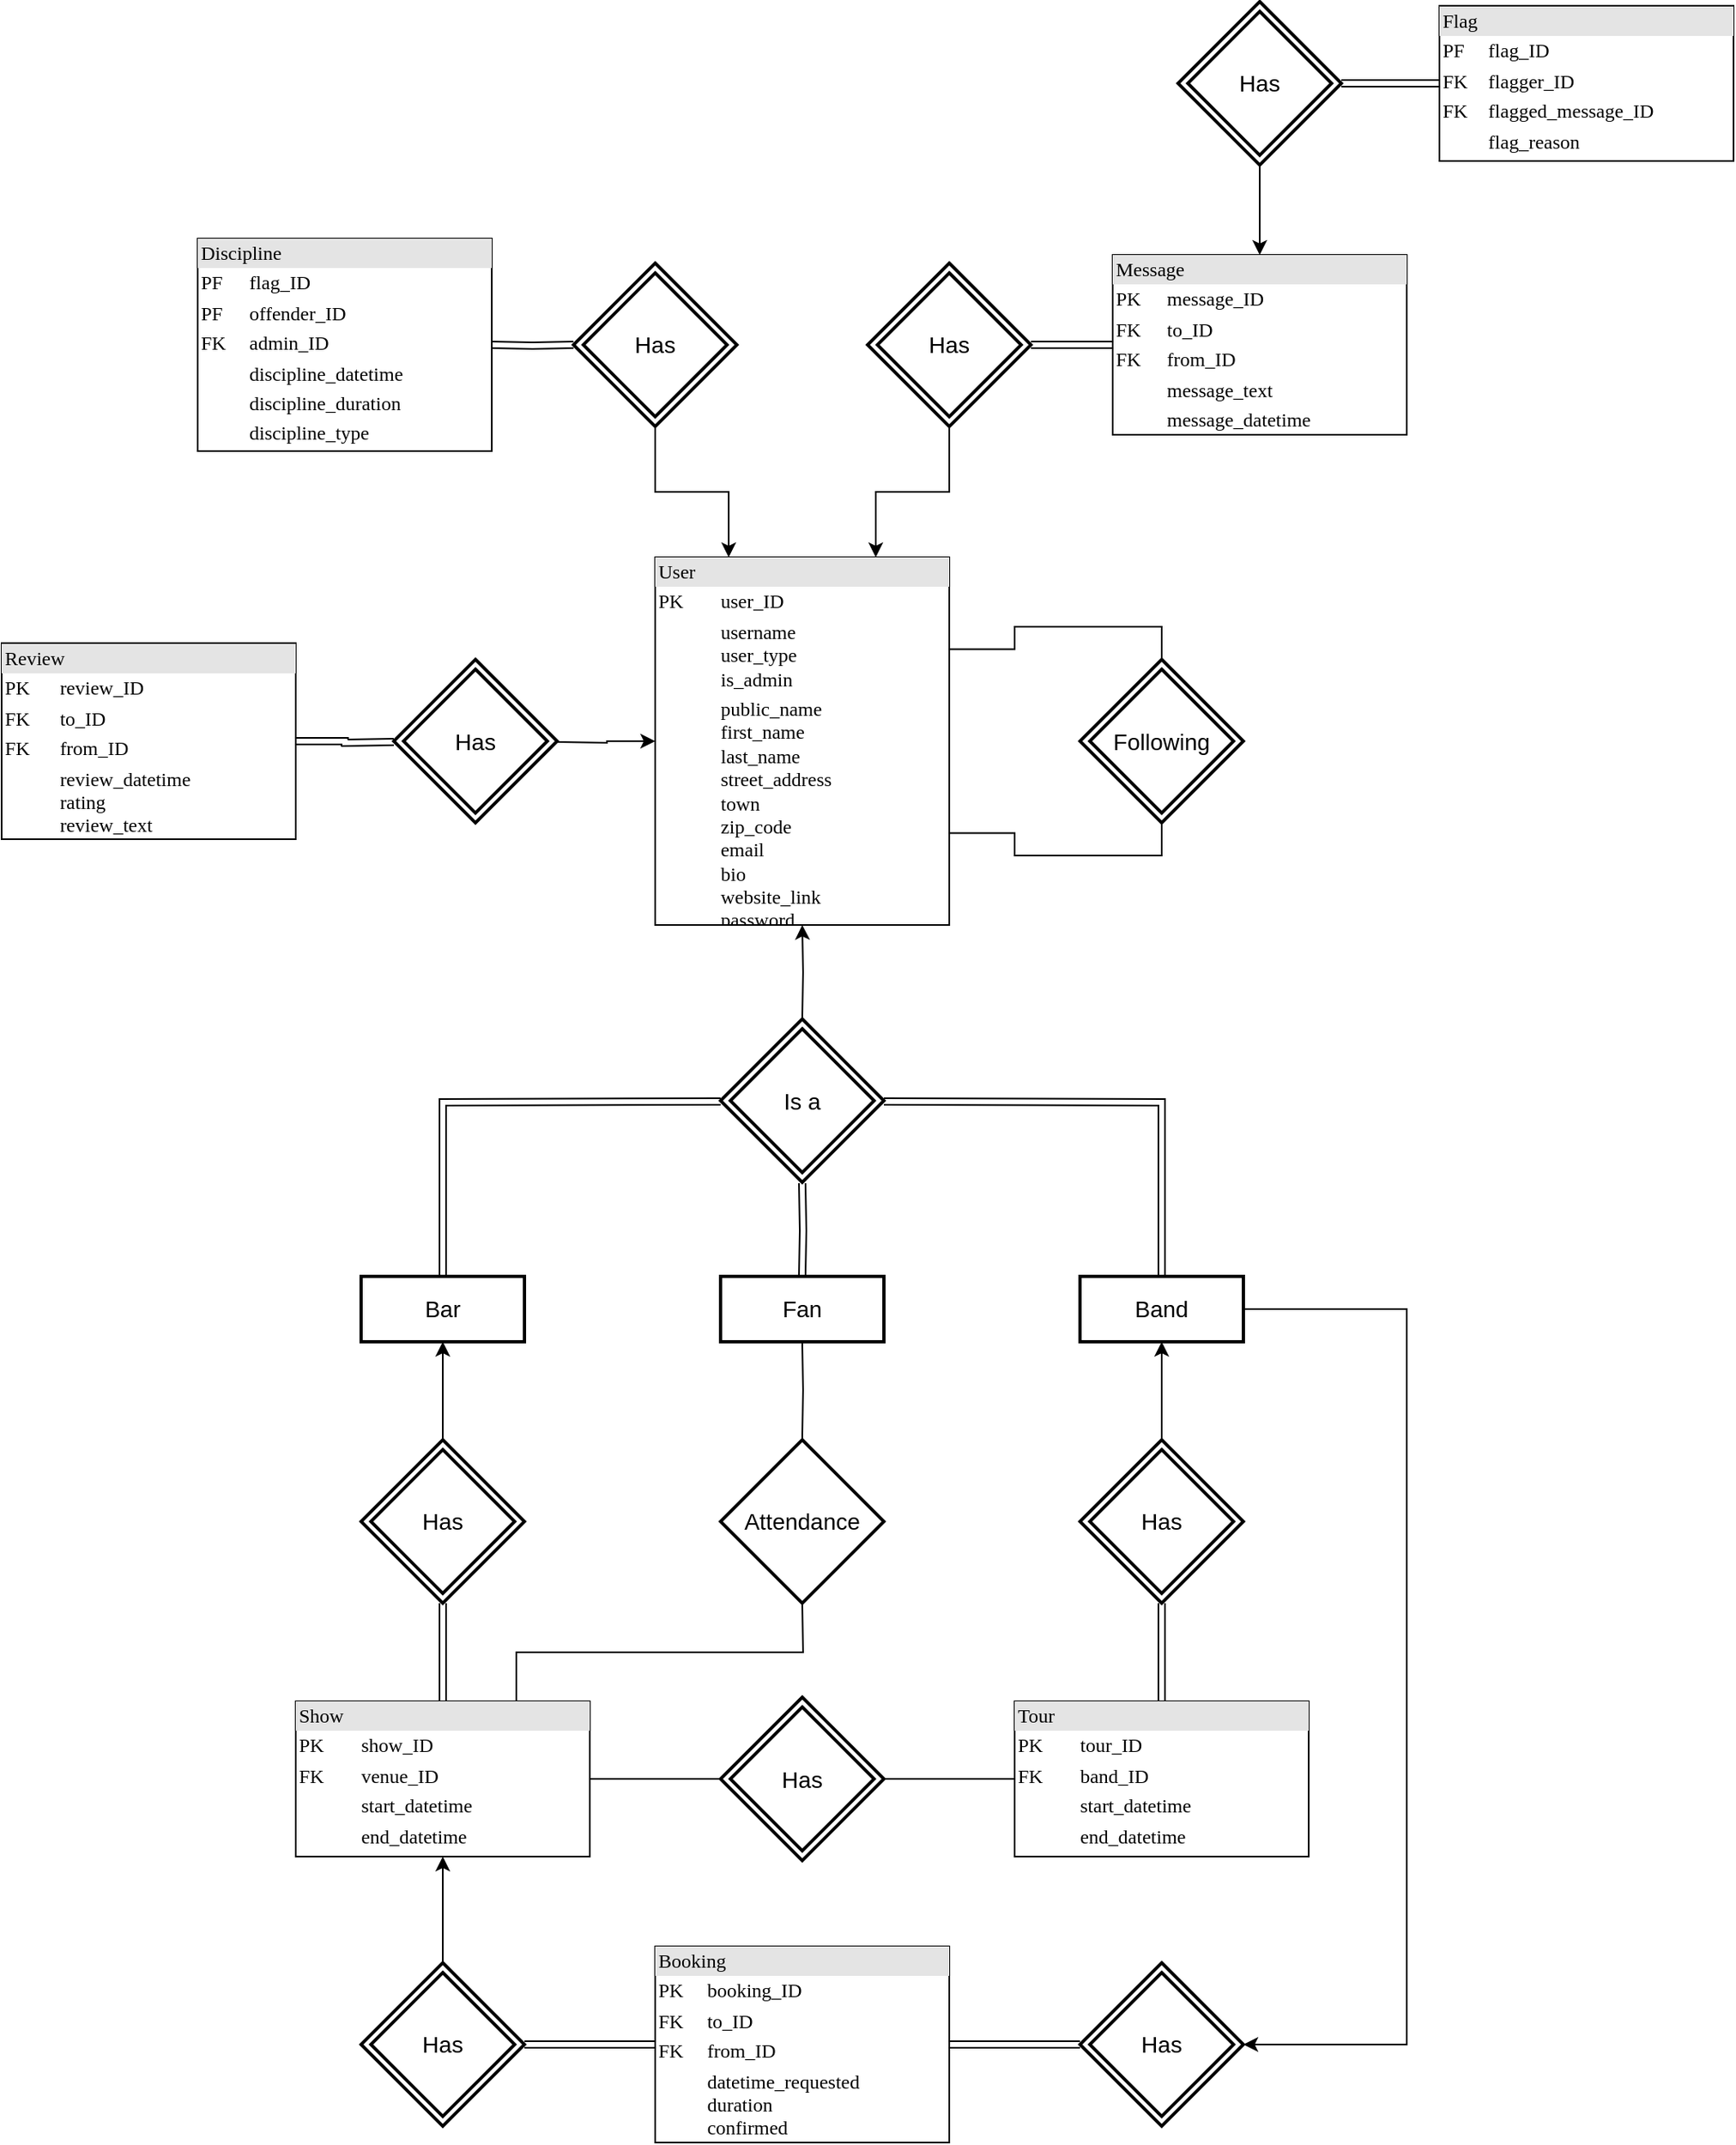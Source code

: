 <mxfile pages="1" version="11.2.5" type="device"><diagram name="Page-1" id="2ca16b54-16f6-2749-3443-fa8db7711227"><mxGraphModel dx="2046" dy="1485" grid="1" gridSize="10" guides="1" tooltips="1" connect="1" arrows="1" fold="1" page="1" pageScale="1" pageWidth="1100" pageHeight="850" background="#ffffff" math="0" shadow="0"><root><mxCell id="0"/><mxCell id="1" parent="0"/><mxCell id="hTIE1v8_ieLj_Vp5C5kN-28" style="edgeStyle=orthogonalEdgeStyle;rounded=0;orthogonalLoop=1;jettySize=auto;html=1;exitX=1;exitY=0.75;exitDx=0;exitDy=0;endArrow=none;endFill=0;entryX=0.5;entryY=1;entryDx=0;entryDy=0;" edge="1" parent="1" source="2ed32ef02a7f4228-8" target="hTIE1v8_ieLj_Vp5C5kN-61"><mxGeometry relative="1" as="geometry"><mxPoint x="-150" y="-150" as="targetPoint"/></mxGeometry></mxCell><mxCell id="hTIE1v8_ieLj_Vp5C5kN-55" style="edgeStyle=orthogonalEdgeStyle;rounded=0;orthogonalLoop=1;jettySize=auto;html=1;exitX=0;exitY=0.5;exitDx=0;exitDy=0;entryX=1;entryY=0.5;entryDx=0;entryDy=0;endArrow=none;endFill=0;startArrow=classic;startFill=1;" edge="1" parent="1" source="2ed32ef02a7f4228-8"><mxGeometry relative="1" as="geometry"><mxPoint x="-520" y="-247" as="targetPoint"/></mxGeometry></mxCell><mxCell id="2ed32ef02a7f4228-8" value="&lt;div style=&quot;box-sizing: border-box ; width: 100% ; background: #e4e4e4 ; padding: 2px&quot;&gt;User&lt;/div&gt;&lt;table style=&quot;width: 100% ; font-size: 1em&quot; cellpadding=&quot;2&quot; cellspacing=&quot;0&quot;&gt;&lt;tbody&gt;&lt;tr&gt;&lt;td&gt;PK&lt;/td&gt;&lt;td&gt;user_ID&lt;/td&gt;&lt;/tr&gt;&lt;tr&gt;&lt;td&gt;&lt;br&gt;&lt;/td&gt;&lt;td&gt;username&lt;br&gt;user_type&lt;br&gt;is_admin&lt;/td&gt;&lt;/tr&gt;&lt;tr&gt;&lt;td&gt;&lt;/td&gt;&lt;td&gt;public_name&lt;br&gt;first_name&lt;br&gt;last_name&lt;br&gt;street_address&lt;br&gt;town&lt;br&gt;zip_code&lt;br&gt;email&lt;br&gt;bio&lt;br&gt;website_link&lt;br&gt;password&lt;br&gt;&lt;/td&gt;&lt;/tr&gt;&lt;tr&gt;&lt;td&gt;&lt;/td&gt;&lt;td&gt;&lt;/td&gt;&lt;/tr&gt;&lt;/tbody&gt;&lt;/table&gt;" style="verticalAlign=top;align=left;overflow=fill;html=1;rounded=0;shadow=0;comic=0;labelBackgroundColor=none;strokeColor=#000000;strokeWidth=1;fillColor=#ffffff;fontFamily=Verdana;fontSize=12;fontColor=#000000;" parent="1" vertex="1"><mxGeometry x="-460" y="-360" width="180" height="225" as="geometry"/></mxCell><mxCell id="hTIE1v8_ieLj_Vp5C5kN-73" style="edgeStyle=orthogonalEdgeStyle;shape=link;rounded=0;orthogonalLoop=1;jettySize=auto;html=1;exitX=1;exitY=0.5;exitDx=0;exitDy=0;entryX=0;entryY=0.5;entryDx=0;entryDy=0;startArrow=none;startFill=0;endArrow=classic;endFill=1;strokeColor=#000000;" edge="1" parent="1" source="uCFvu2t1ZNGnuXDqTGb5-1" target="hTIE1v8_ieLj_Vp5C5kN-72"><mxGeometry relative="1" as="geometry"/></mxCell><mxCell id="uCFvu2t1ZNGnuXDqTGb5-1" value="&lt;div style=&quot;box-sizing: border-box ; width: 100% ; background: #e4e4e4 ; padding: 2px&quot;&gt;Booking&lt;/div&gt;&lt;table style=&quot;width: 100% ; font-size: 1em&quot; cellpadding=&quot;2&quot; cellspacing=&quot;0&quot;&gt;&lt;tbody&gt;&lt;tr&gt;&lt;td&gt;PK&lt;/td&gt;&lt;td&gt;booking_ID&lt;/td&gt;&lt;/tr&gt;&lt;tr&gt;&lt;td&gt;FK&lt;/td&gt;&lt;td&gt;to_ID&lt;br&gt;&lt;/td&gt;&lt;/tr&gt;&lt;tr&gt;&lt;td&gt;FK&lt;/td&gt;&lt;td&gt;from_ID&lt;br&gt;&lt;/td&gt;&lt;/tr&gt;&lt;tr&gt;&lt;td&gt;&lt;br&gt;&lt;/td&gt;&lt;td&gt;datetime_requested&lt;br&gt;duration&lt;br&gt;confirmed&lt;br&gt;&lt;/td&gt;&lt;/tr&gt;&lt;tr&gt;&lt;td&gt;&lt;br&gt;&lt;/td&gt;&lt;td&gt;&lt;br&gt;&lt;/td&gt;&lt;/tr&gt;&lt;tr&gt;&lt;td&gt;&lt;br&gt;&lt;/td&gt;&lt;td&gt;&lt;br&gt;&lt;/td&gt;&lt;/tr&gt;&lt;/tbody&gt;&lt;/table&gt;" style="verticalAlign=top;align=left;overflow=fill;html=1;rounded=0;shadow=0;comic=0;labelBackgroundColor=none;strokeColor=#000000;strokeWidth=1;fillColor=#ffffff;fontFamily=Verdana;fontSize=12;fontColor=#000000;" parent="1" vertex="1"><mxGeometry x="-460" y="490" width="180" height="120" as="geometry"/></mxCell><mxCell id="hTIE1v8_ieLj_Vp5C5kN-56" style="edgeStyle=orthogonalEdgeStyle;rounded=0;orthogonalLoop=1;jettySize=auto;html=1;exitX=1;exitY=0.5;exitDx=0;exitDy=0;entryX=0;entryY=0.5;entryDx=0;entryDy=0;endArrow=none;endFill=0;shape=link;" edge="1" parent="1" source="uCFvu2t1ZNGnuXDqTGb5-2"><mxGeometry relative="1" as="geometry"><mxPoint x="-620" y="-247" as="targetPoint"/></mxGeometry></mxCell><mxCell id="uCFvu2t1ZNGnuXDqTGb5-2" value="&lt;div style=&quot;box-sizing: border-box ; width: 100% ; background: #e4e4e4 ; padding: 2px&quot;&gt;Review&lt;/div&gt;&lt;table style=&quot;width: 100% ; font-size: 1em&quot; cellpadding=&quot;2&quot; cellspacing=&quot;0&quot;&gt;&lt;tbody&gt;&lt;tr&gt;&lt;td&gt;PK&lt;/td&gt;&lt;td&gt;review_ID&lt;/td&gt;&lt;/tr&gt;&lt;tr&gt;&lt;td&gt;FK&lt;/td&gt;&lt;td&gt;to_ID&lt;/td&gt;&lt;/tr&gt;&lt;tr&gt;&lt;td&gt;FK&lt;/td&gt;&lt;td&gt;from_ID&lt;br&gt;&lt;/td&gt;&lt;/tr&gt;&lt;tr&gt;&lt;td&gt;&lt;br&gt;&lt;/td&gt;&lt;td&gt;review_datetime&lt;br&gt;rating&lt;br&gt;review_text&lt;/td&gt;&lt;/tr&gt;&lt;tr&gt;&lt;td&gt;&lt;br&gt;&lt;/td&gt;&lt;td&gt;&lt;br&gt;&lt;/td&gt;&lt;/tr&gt;&lt;tr&gt;&lt;td&gt;&lt;br&gt;&lt;/td&gt;&lt;td&gt;&lt;br&gt;&lt;/td&gt;&lt;/tr&gt;&lt;/tbody&gt;&lt;/table&gt;" style="verticalAlign=top;align=left;overflow=fill;html=1;rounded=0;shadow=0;comic=0;labelBackgroundColor=none;strokeColor=#000000;strokeWidth=1;fillColor=#ffffff;fontFamily=Verdana;fontSize=12;fontColor=#000000;" parent="1" vertex="1"><mxGeometry x="-860" y="-307.5" width="180" height="120" as="geometry"/></mxCell><mxCell id="hTIE1v8_ieLj_Vp5C5kN-43" style="edgeStyle=orthogonalEdgeStyle;rounded=0;orthogonalLoop=1;jettySize=auto;html=1;exitX=0;exitY=0.5;exitDx=0;exitDy=0;entryX=1;entryY=0.5;entryDx=0;entryDy=0;endArrow=none;endFill=0;shape=link;" edge="1" parent="1" source="uCFvu2t1ZNGnuXDqTGb5-3"><mxGeometry relative="1" as="geometry"><mxPoint x="-230" y="-490" as="targetPoint"/></mxGeometry></mxCell><mxCell id="hTIE1v8_ieLj_Vp5C5kN-64" style="edgeStyle=orthogonalEdgeStyle;rounded=0;orthogonalLoop=1;jettySize=auto;html=1;exitX=0.5;exitY=0;exitDx=0;exitDy=0;entryX=0.5;entryY=1;entryDx=0;entryDy=0;startArrow=classic;startFill=1;endArrow=none;endFill=0;strokeColor=#000000;" edge="1" parent="1" source="uCFvu2t1ZNGnuXDqTGb5-3" target="hTIE1v8_ieLj_Vp5C5kN-63"><mxGeometry relative="1" as="geometry"/></mxCell><mxCell id="uCFvu2t1ZNGnuXDqTGb5-3" value="&lt;div style=&quot;box-sizing: border-box ; width: 100% ; background: #e4e4e4 ; padding: 2px&quot;&gt;Message&lt;/div&gt;&lt;table style=&quot;width: 100% ; font-size: 1em&quot; cellpadding=&quot;2&quot; cellspacing=&quot;0&quot;&gt;&lt;tbody&gt;&lt;tr&gt;&lt;td&gt;PK&lt;/td&gt;&lt;td&gt;message_ID&lt;/td&gt;&lt;/tr&gt;&lt;tr&gt;&lt;td&gt;FK&lt;/td&gt;&lt;td&gt;to_ID&lt;/td&gt;&lt;/tr&gt;&lt;tr&gt;&lt;td&gt;FK&lt;/td&gt;&lt;td&gt;from_ID&lt;/td&gt;&lt;/tr&gt;&lt;tr&gt;&lt;td&gt;&lt;br&gt;&lt;/td&gt;&lt;td&gt;message_text&lt;br&gt;&lt;/td&gt;&lt;/tr&gt;&lt;tr&gt;&lt;td&gt;&lt;br&gt;&lt;/td&gt;&lt;td&gt;message_datetime&lt;br&gt;&lt;/td&gt;&lt;/tr&gt;&lt;tr&gt;&lt;td&gt;&lt;br&gt;&lt;/td&gt;&lt;td&gt;&lt;br&gt;&lt;/td&gt;&lt;/tr&gt;&lt;/tbody&gt;&lt;/table&gt;" style="verticalAlign=top;align=left;overflow=fill;html=1;rounded=0;shadow=0;comic=0;labelBackgroundColor=none;strokeColor=#000000;strokeWidth=1;fillColor=#ffffff;fontFamily=Verdana;fontSize=12;fontColor=#000000;" parent="1" vertex="1"><mxGeometry x="-180" y="-545" width="180" height="110" as="geometry"/></mxCell><mxCell id="uCFvu2t1ZNGnuXDqTGb5-8" value="&lt;div style=&quot;box-sizing: border-box ; width: 100% ; background: #e4e4e4 ; padding: 2px&quot;&gt;Flag&lt;/div&gt;&lt;table style=&quot;width: 100% ; font-size: 1em&quot; cellpadding=&quot;2&quot; cellspacing=&quot;0&quot;&gt;&lt;tbody&gt;&lt;tr&gt;&lt;td&gt;PF&lt;/td&gt;&lt;td&gt;flag_ID&lt;/td&gt;&lt;/tr&gt;&lt;tr&gt;&lt;td&gt;FK&lt;/td&gt;&lt;td&gt;flagger_ID&lt;/td&gt;&lt;/tr&gt;&lt;tr&gt;&lt;td&gt;FK&lt;/td&gt;&lt;td&gt;flagged_message_ID&lt;/td&gt;&lt;/tr&gt;&lt;tr&gt;&lt;td&gt;&lt;br&gt;&lt;/td&gt;&lt;td&gt;flag_reason&lt;br&gt;&lt;/td&gt;&lt;/tr&gt;&lt;tr&gt;&lt;td&gt;&lt;br&gt;&lt;/td&gt;&lt;td&gt;&lt;br&gt;&lt;/td&gt;&lt;/tr&gt;&lt;tr&gt;&lt;td&gt;&lt;br&gt;&lt;/td&gt;&lt;td&gt;&lt;br&gt;&lt;/td&gt;&lt;/tr&gt;&lt;/tbody&gt;&lt;/table&gt;" style="verticalAlign=top;align=left;overflow=fill;html=1;rounded=0;shadow=0;comic=0;labelBackgroundColor=none;strokeColor=#000000;strokeWidth=1;fillColor=#ffffff;fontFamily=Verdana;fontSize=12;fontColor=#000000;" parent="1" vertex="1"><mxGeometry x="20" y="-697.5" width="180" height="95" as="geometry"/></mxCell><mxCell id="uCFvu2t1ZNGnuXDqTGb5-9" value="&lt;div style=&quot;box-sizing: border-box ; width: 100% ; background: #e4e4e4 ; padding: 2px&quot;&gt;Discipline&lt;/div&gt;&lt;table style=&quot;width: 100% ; font-size: 1em&quot; cellpadding=&quot;2&quot; cellspacing=&quot;0&quot;&gt;&lt;tbody&gt;&lt;tr&gt;&lt;td&gt;PF&lt;/td&gt;&lt;td&gt;flag_ID&lt;/td&gt;&lt;/tr&gt;&lt;tr&gt;&lt;td&gt;PF&lt;/td&gt;&lt;td&gt;offender_ID&lt;/td&gt;&lt;/tr&gt;&lt;tr&gt;&lt;td&gt;FK&lt;/td&gt;&lt;td&gt;admin_ID&lt;/td&gt;&lt;/tr&gt;&lt;tr&gt;&lt;td&gt;&lt;br&gt;&lt;/td&gt;&lt;td&gt;discipline_datetime&lt;br&gt;&lt;/td&gt;&lt;/tr&gt;&lt;tr&gt;&lt;td&gt;&lt;br&gt;&lt;/td&gt;&lt;td&gt;discipline_duration&lt;br&gt;&lt;/td&gt;&lt;/tr&gt;&lt;tr&gt;&lt;td&gt;&lt;br&gt;&lt;/td&gt;&lt;td&gt;discipline_type&lt;br&gt;&lt;/td&gt;&lt;/tr&gt;&lt;/tbody&gt;&lt;/table&gt;" style="verticalAlign=top;align=left;overflow=fill;html=1;rounded=0;shadow=0;comic=0;labelBackgroundColor=none;strokeColor=#000000;strokeWidth=1;fillColor=#ffffff;fontFamily=Verdana;fontSize=12;fontColor=#000000;" parent="1" vertex="1"><mxGeometry x="-740" y="-555" width="180" height="130" as="geometry"/></mxCell><mxCell id="hTIE1v8_ieLj_Vp5C5kN-87" style="edgeStyle=orthogonalEdgeStyle;rounded=0;orthogonalLoop=1;jettySize=auto;html=1;exitX=0.75;exitY=0;exitDx=0;exitDy=0;entryX=0.5;entryY=1;entryDx=0;entryDy=0;startArrow=none;startFill=0;endArrow=none;endFill=0;strokeColor=#000000;" edge="1" parent="1" source="hTIE1v8_ieLj_Vp5C5kN-1"><mxGeometry relative="1" as="geometry"><mxPoint x="-370" y="279" as="targetPoint"/></mxGeometry></mxCell><mxCell id="hTIE1v8_ieLj_Vp5C5kN-1" value="&lt;div style=&quot;box-sizing: border-box ; width: 100% ; background: #e4e4e4 ; padding: 2px&quot;&gt;Show&lt;/div&gt;&lt;table style=&quot;width: 100% ; font-size: 1em&quot; cellpadding=&quot;2&quot; cellspacing=&quot;0&quot;&gt;&lt;tbody&gt;&lt;tr&gt;&lt;td&gt;PK&lt;/td&gt;&lt;td&gt;show_ID&lt;/td&gt;&lt;/tr&gt;&lt;tr&gt;&lt;td&gt;FK&lt;/td&gt;&lt;td&gt;venue_ID&lt;/td&gt;&lt;/tr&gt;&lt;tr&gt;&lt;td&gt;&lt;br&gt;&lt;/td&gt;&lt;td&gt;start_datetime&lt;/td&gt;&lt;/tr&gt;&lt;tr&gt;&lt;td&gt;&lt;br&gt;&lt;/td&gt;&lt;td&gt;end_datetime&lt;br&gt;&lt;/td&gt;&lt;/tr&gt;&lt;tr&gt;&lt;td&gt;&lt;br&gt;&lt;/td&gt;&lt;td&gt;&lt;br&gt;&lt;/td&gt;&lt;/tr&gt;&lt;tr&gt;&lt;td&gt;&lt;br&gt;&lt;/td&gt;&lt;td&gt;&lt;br&gt;&lt;/td&gt;&lt;/tr&gt;&lt;/tbody&gt;&lt;/table&gt;" style="verticalAlign=top;align=left;overflow=fill;html=1;rounded=0;shadow=0;comic=0;labelBackgroundColor=none;strokeColor=#000000;strokeWidth=1;fillColor=#ffffff;fontFamily=Verdana;fontSize=12;fontColor=#000000;" vertex="1" parent="1"><mxGeometry x="-680" y="340" width="180" height="95" as="geometry"/></mxCell><mxCell id="hTIE1v8_ieLj_Vp5C5kN-79" style="edgeStyle=orthogonalEdgeStyle;rounded=0;orthogonalLoop=1;jettySize=auto;html=1;exitX=0.5;exitY=0;exitDx=0;exitDy=0;entryX=0.5;entryY=1;entryDx=0;entryDy=0;startArrow=none;startFill=0;endArrow=classic;endFill=1;strokeColor=#000000;shape=link;" edge="1" parent="1" source="hTIE1v8_ieLj_Vp5C5kN-17" target="hTIE1v8_ieLj_Vp5C5kN-76"><mxGeometry relative="1" as="geometry"/></mxCell><mxCell id="hTIE1v8_ieLj_Vp5C5kN-81" style="edgeStyle=orthogonalEdgeStyle;rounded=0;orthogonalLoop=1;jettySize=auto;html=1;exitX=0;exitY=0.5;exitDx=0;exitDy=0;entryX=1;entryY=0.5;entryDx=0;entryDy=0;startArrow=none;startFill=0;endArrow=none;endFill=0;strokeColor=#000000;" edge="1" parent="1" source="hTIE1v8_ieLj_Vp5C5kN-17" target="hTIE1v8_ieLj_Vp5C5kN-80"><mxGeometry relative="1" as="geometry"/></mxCell><mxCell id="hTIE1v8_ieLj_Vp5C5kN-17" value="&lt;div style=&quot;box-sizing: border-box ; width: 100% ; background: #e4e4e4 ; padding: 2px&quot;&gt;Tour&lt;/div&gt;&lt;table style=&quot;width: 100% ; font-size: 1em&quot; cellpadding=&quot;2&quot; cellspacing=&quot;0&quot;&gt;&lt;tbody&gt;&lt;tr&gt;&lt;td&gt;PK&lt;/td&gt;&lt;td&gt;tour_ID&lt;/td&gt;&lt;/tr&gt;&lt;tr&gt;&lt;td&gt;FK&lt;/td&gt;&lt;td&gt;band_ID&lt;/td&gt;&lt;/tr&gt;&lt;tr&gt;&lt;td&gt;&lt;br&gt;&lt;/td&gt;&lt;td&gt;start_datetime&lt;/td&gt;&lt;/tr&gt;&lt;tr&gt;&lt;td&gt;&lt;br&gt;&lt;/td&gt;&lt;td&gt;end_datetime&lt;br&gt;&lt;/td&gt;&lt;/tr&gt;&lt;tr&gt;&lt;td&gt;&lt;br&gt;&lt;/td&gt;&lt;td&gt;&lt;br&gt;&lt;/td&gt;&lt;/tr&gt;&lt;tr&gt;&lt;td&gt;&lt;br&gt;&lt;/td&gt;&lt;td&gt;&lt;br&gt;&lt;/td&gt;&lt;/tr&gt;&lt;/tbody&gt;&lt;/table&gt;" style="verticalAlign=top;align=left;overflow=fill;html=1;rounded=0;shadow=0;comic=0;labelBackgroundColor=none;strokeColor=#000000;strokeWidth=1;fillColor=#ffffff;fontFamily=Verdana;fontSize=12;fontColor=#000000;" vertex="1" parent="1"><mxGeometry x="-240" y="340" width="180" height="95" as="geometry"/></mxCell><mxCell id="hTIE1v8_ieLj_Vp5C5kN-66" style="edgeStyle=orthogonalEdgeStyle;rounded=0;orthogonalLoop=1;jettySize=auto;html=1;exitX=0.5;exitY=1;exitDx=0;exitDy=0;entryX=0.5;entryY=0;entryDx=0;entryDy=0;startArrow=classic;startFill=1;endArrow=none;endFill=0;strokeColor=#000000;" edge="1" parent="1" source="hTIE1v8_ieLj_Vp5C5kN-18" target="hTIE1v8_ieLj_Vp5C5kN-62"><mxGeometry relative="1" as="geometry"/></mxCell><mxCell id="hTIE1v8_ieLj_Vp5C5kN-18" value="Bar" style="strokeWidth=2;whiteSpace=wrap;html=1;align=center;fontSize=14;" vertex="1" parent="1"><mxGeometry x="-640" y="80" width="100" height="40" as="geometry"/></mxCell><mxCell id="hTIE1v8_ieLj_Vp5C5kN-19" value="Fan" style="strokeWidth=2;whiteSpace=wrap;html=1;align=center;fontSize=14;" vertex="1" parent="1"><mxGeometry x="-420" y="80" width="100" height="40" as="geometry"/></mxCell><mxCell id="hTIE1v8_ieLj_Vp5C5kN-75" style="edgeStyle=orthogonalEdgeStyle;rounded=0;orthogonalLoop=1;jettySize=auto;html=1;exitX=1;exitY=0.5;exitDx=0;exitDy=0;entryX=1;entryY=0.5;entryDx=0;entryDy=0;startArrow=none;startFill=0;endArrow=classic;endFill=1;strokeColor=#000000;" edge="1" parent="1" source="hTIE1v8_ieLj_Vp5C5kN-20" target="hTIE1v8_ieLj_Vp5C5kN-72"><mxGeometry relative="1" as="geometry"><Array as="points"><mxPoint y="100"/><mxPoint y="550"/></Array></mxGeometry></mxCell><mxCell id="hTIE1v8_ieLj_Vp5C5kN-20" value="Band" style="strokeWidth=2;whiteSpace=wrap;html=1;align=center;fontSize=14;" vertex="1" parent="1"><mxGeometry x="-200" y="80" width="100" height="40" as="geometry"/></mxCell><mxCell id="hTIE1v8_ieLj_Vp5C5kN-27" style="edgeStyle=orthogonalEdgeStyle;rounded=0;orthogonalLoop=1;jettySize=auto;html=1;exitX=0.5;exitY=0.005;exitDx=0;exitDy=0;entryX=1;entryY=0.25;entryDx=0;entryDy=0;endArrow=none;endFill=0;exitPerimeter=0;" edge="1" parent="1" source="hTIE1v8_ieLj_Vp5C5kN-61" target="2ed32ef02a7f4228-8"><mxGeometry relative="1" as="geometry"><mxPoint x="-150" y="-297" as="sourcePoint"/></mxGeometry></mxCell><mxCell id="hTIE1v8_ieLj_Vp5C5kN-47" style="edgeStyle=orthogonalEdgeStyle;shape=link;rounded=0;orthogonalLoop=1;jettySize=auto;html=1;exitX=0;exitY=0.5;exitDx=0;exitDy=0;entryX=1;entryY=0.5;entryDx=0;entryDy=0;endArrow=none;endFill=0;" edge="1" parent="1" target="uCFvu2t1ZNGnuXDqTGb5-9"><mxGeometry relative="1" as="geometry"><mxPoint x="-510" y="-490" as="sourcePoint"/></mxGeometry></mxCell><mxCell id="hTIE1v8_ieLj_Vp5C5kN-57" style="edgeStyle=orthogonalEdgeStyle;rounded=0;orthogonalLoop=1;jettySize=auto;html=1;exitX=0.5;exitY=1;exitDx=0;exitDy=0;entryX=0.25;entryY=0;entryDx=0;entryDy=0;startArrow=none;startFill=0;endArrow=classic;endFill=1;" edge="1" parent="1" source="hTIE1v8_ieLj_Vp5C5kN-48" target="2ed32ef02a7f4228-8"><mxGeometry relative="1" as="geometry"/></mxCell><mxCell id="hTIE1v8_ieLj_Vp5C5kN-48" value="Has" style="shape=rhombus;double=1;strokeWidth=2;fontSize=17;perimeter=rhombusPerimeter;whiteSpace=wrap;html=1;align=center;fontSize=14;" vertex="1" parent="1"><mxGeometry x="-510" y="-540" width="100" height="100" as="geometry"/></mxCell><mxCell id="hTIE1v8_ieLj_Vp5C5kN-58" style="edgeStyle=orthogonalEdgeStyle;rounded=0;orthogonalLoop=1;jettySize=auto;html=1;exitX=0.5;exitY=1;exitDx=0;exitDy=0;entryX=0.75;entryY=0;entryDx=0;entryDy=0;startArrow=none;startFill=0;endArrow=classic;endFill=1;" edge="1" parent="1" source="hTIE1v8_ieLj_Vp5C5kN-49" target="2ed32ef02a7f4228-8"><mxGeometry relative="1" as="geometry"/></mxCell><mxCell id="hTIE1v8_ieLj_Vp5C5kN-49" value="Has" style="shape=rhombus;double=1;strokeWidth=2;fontSize=17;perimeter=rhombusPerimeter;whiteSpace=wrap;html=1;align=center;fontSize=14;" vertex="1" parent="1"><mxGeometry x="-330" y="-540" width="100" height="100" as="geometry"/></mxCell><mxCell id="hTIE1v8_ieLj_Vp5C5kN-51" style="edgeStyle=orthogonalEdgeStyle;rounded=0;orthogonalLoop=1;jettySize=auto;html=1;exitX=0.5;exitY=0;exitDx=0;exitDy=0;entryX=0.5;entryY=1;entryDx=0;entryDy=0;endArrow=classic;endFill=1;strokeColor=#000000;" edge="1" parent="1" target="2ed32ef02a7f4228-8"><mxGeometry relative="1" as="geometry"><mxPoint x="-370" y="-77" as="sourcePoint"/></mxGeometry></mxCell><mxCell id="hTIE1v8_ieLj_Vp5C5kN-52" style="edgeStyle=orthogonalEdgeStyle;rounded=0;orthogonalLoop=1;jettySize=auto;html=1;exitX=0.5;exitY=1;exitDx=0;exitDy=0;entryX=0.5;entryY=0;entryDx=0;entryDy=0;endArrow=classic;endFill=1;shape=link;" edge="1" parent="1" target="hTIE1v8_ieLj_Vp5C5kN-19"><mxGeometry relative="1" as="geometry"><mxPoint x="-370" y="23" as="sourcePoint"/></mxGeometry></mxCell><mxCell id="hTIE1v8_ieLj_Vp5C5kN-53" style="edgeStyle=orthogonalEdgeStyle;rounded=0;orthogonalLoop=1;jettySize=auto;html=1;exitX=0;exitY=0.5;exitDx=0;exitDy=0;entryX=0.5;entryY=0;entryDx=0;entryDy=0;endArrow=classic;endFill=1;shape=link;" edge="1" parent="1" target="hTIE1v8_ieLj_Vp5C5kN-18"><mxGeometry relative="1" as="geometry"><mxPoint x="-420" y="-27" as="sourcePoint"/></mxGeometry></mxCell><mxCell id="hTIE1v8_ieLj_Vp5C5kN-54" style="edgeStyle=orthogonalEdgeStyle;rounded=0;orthogonalLoop=1;jettySize=auto;html=1;exitX=1;exitY=0.5;exitDx=0;exitDy=0;entryX=0.5;entryY=0;entryDx=0;entryDy=0;endArrow=classic;endFill=1;shape=link;" edge="1" parent="1" target="hTIE1v8_ieLj_Vp5C5kN-20"><mxGeometry relative="1" as="geometry"><mxPoint x="-320" y="-27" as="sourcePoint"/></mxGeometry></mxCell><mxCell id="hTIE1v8_ieLj_Vp5C5kN-59" value="Is a" style="shape=rhombus;double=1;strokeWidth=2;fontSize=17;perimeter=rhombusPerimeter;whiteSpace=wrap;html=1;align=center;fontSize=14;" vertex="1" parent="1"><mxGeometry x="-420" y="-77.5" width="100" height="100" as="geometry"/></mxCell><mxCell id="hTIE1v8_ieLj_Vp5C5kN-60" value="Has" style="shape=rhombus;double=1;strokeWidth=2;fontSize=17;perimeter=rhombusPerimeter;whiteSpace=wrap;html=1;align=center;fontSize=14;" vertex="1" parent="1"><mxGeometry x="-620" y="-297.5" width="100" height="100" as="geometry"/></mxCell><mxCell id="hTIE1v8_ieLj_Vp5C5kN-61" value="Following" style="shape=rhombus;double=1;strokeWidth=2;fontSize=17;perimeter=rhombusPerimeter;whiteSpace=wrap;html=1;align=center;fontSize=14;" vertex="1" parent="1"><mxGeometry x="-200" y="-297.5" width="100" height="100" as="geometry"/></mxCell><mxCell id="hTIE1v8_ieLj_Vp5C5kN-68" style="edgeStyle=orthogonalEdgeStyle;shape=link;rounded=0;orthogonalLoop=1;jettySize=auto;html=1;exitX=0.5;exitY=1;exitDx=0;exitDy=0;entryX=0.5;entryY=0;entryDx=0;entryDy=0;startArrow=classic;startFill=1;endArrow=none;endFill=0;strokeColor=#000000;" edge="1" parent="1" source="hTIE1v8_ieLj_Vp5C5kN-62" target="hTIE1v8_ieLj_Vp5C5kN-1"><mxGeometry relative="1" as="geometry"/></mxCell><mxCell id="hTIE1v8_ieLj_Vp5C5kN-62" value="Has" style="shape=rhombus;double=1;strokeWidth=2;fontSize=17;perimeter=rhombusPerimeter;whiteSpace=wrap;html=1;align=center;fontSize=14;" vertex="1" parent="1"><mxGeometry x="-640" y="180" width="100" height="100" as="geometry"/></mxCell><mxCell id="hTIE1v8_ieLj_Vp5C5kN-65" style="edgeStyle=orthogonalEdgeStyle;rounded=0;orthogonalLoop=1;jettySize=auto;html=1;exitX=1;exitY=0.5;exitDx=0;exitDy=0;entryX=0;entryY=0.5;entryDx=0;entryDy=0;startArrow=none;startFill=0;endArrow=classic;endFill=1;strokeColor=#000000;shape=link;" edge="1" parent="1" source="hTIE1v8_ieLj_Vp5C5kN-63" target="uCFvu2t1ZNGnuXDqTGb5-8"><mxGeometry relative="1" as="geometry"/></mxCell><mxCell id="hTIE1v8_ieLj_Vp5C5kN-63" value="Has" style="shape=rhombus;double=1;strokeWidth=2;fontSize=17;perimeter=rhombusPerimeter;whiteSpace=wrap;html=1;align=center;fontSize=14;" vertex="1" parent="1"><mxGeometry x="-140" y="-700" width="100" height="100" as="geometry"/></mxCell><mxCell id="hTIE1v8_ieLj_Vp5C5kN-70" style="edgeStyle=orthogonalEdgeStyle;rounded=0;orthogonalLoop=1;jettySize=auto;html=1;exitX=0.5;exitY=0;exitDx=0;exitDy=0;entryX=0.5;entryY=1;entryDx=0;entryDy=0;startArrow=none;startFill=0;endArrow=classic;endFill=1;strokeColor=#000000;" edge="1" parent="1" source="hTIE1v8_ieLj_Vp5C5kN-69" target="hTIE1v8_ieLj_Vp5C5kN-1"><mxGeometry relative="1" as="geometry"/></mxCell><mxCell id="hTIE1v8_ieLj_Vp5C5kN-71" style="edgeStyle=orthogonalEdgeStyle;rounded=0;orthogonalLoop=1;jettySize=auto;html=1;exitX=1;exitY=0.5;exitDx=0;exitDy=0;entryX=0;entryY=0.5;entryDx=0;entryDy=0;startArrow=none;startFill=0;endArrow=classic;endFill=1;strokeColor=#000000;shape=link;" edge="1" parent="1" source="hTIE1v8_ieLj_Vp5C5kN-69" target="uCFvu2t1ZNGnuXDqTGb5-1"><mxGeometry relative="1" as="geometry"/></mxCell><mxCell id="hTIE1v8_ieLj_Vp5C5kN-69" value="Has" style="shape=rhombus;double=1;strokeWidth=2;fontSize=17;perimeter=rhombusPerimeter;whiteSpace=wrap;html=1;align=center;fontSize=14;" vertex="1" parent="1"><mxGeometry x="-640" y="500" width="100" height="100" as="geometry"/></mxCell><mxCell id="hTIE1v8_ieLj_Vp5C5kN-72" value="Has" style="shape=rhombus;double=1;strokeWidth=2;fontSize=17;perimeter=rhombusPerimeter;whiteSpace=wrap;html=1;align=center;fontSize=14;" vertex="1" parent="1"><mxGeometry x="-200" y="500" width="100" height="100" as="geometry"/></mxCell><mxCell id="hTIE1v8_ieLj_Vp5C5kN-78" style="edgeStyle=orthogonalEdgeStyle;rounded=0;orthogonalLoop=1;jettySize=auto;html=1;exitX=0.5;exitY=0;exitDx=0;exitDy=0;entryX=0.5;entryY=1;entryDx=0;entryDy=0;startArrow=none;startFill=0;endArrow=classic;endFill=1;strokeColor=#000000;" edge="1" parent="1" source="hTIE1v8_ieLj_Vp5C5kN-76" target="hTIE1v8_ieLj_Vp5C5kN-20"><mxGeometry relative="1" as="geometry"/></mxCell><mxCell id="hTIE1v8_ieLj_Vp5C5kN-76" value="Has" style="shape=rhombus;double=1;strokeWidth=2;fontSize=17;perimeter=rhombusPerimeter;whiteSpace=wrap;html=1;align=center;fontSize=14;" vertex="1" parent="1"><mxGeometry x="-200" y="180" width="100" height="100" as="geometry"/></mxCell><mxCell id="hTIE1v8_ieLj_Vp5C5kN-82" style="edgeStyle=orthogonalEdgeStyle;rounded=0;orthogonalLoop=1;jettySize=auto;html=1;exitX=0;exitY=0.5;exitDx=0;exitDy=0;entryX=1;entryY=0.5;entryDx=0;entryDy=0;startArrow=none;startFill=0;endArrow=none;endFill=0;strokeColor=#000000;" edge="1" parent="1" source="hTIE1v8_ieLj_Vp5C5kN-80" target="hTIE1v8_ieLj_Vp5C5kN-1"><mxGeometry relative="1" as="geometry"/></mxCell><mxCell id="hTIE1v8_ieLj_Vp5C5kN-80" value="Has" style="shape=rhombus;double=1;strokeWidth=2;fontSize=17;perimeter=rhombusPerimeter;whiteSpace=wrap;html=1;align=center;fontSize=14;" vertex="1" parent="1"><mxGeometry x="-420" y="337.5" width="100" height="100" as="geometry"/></mxCell><mxCell id="hTIE1v8_ieLj_Vp5C5kN-88" style="edgeStyle=orthogonalEdgeStyle;rounded=0;orthogonalLoop=1;jettySize=auto;html=1;exitX=0.5;exitY=0;exitDx=0;exitDy=0;entryX=0.5;entryY=1;entryDx=0;entryDy=0;startArrow=none;startFill=0;endArrow=none;endFill=0;strokeColor=#000000;" edge="1" parent="1" target="hTIE1v8_ieLj_Vp5C5kN-19"><mxGeometry relative="1" as="geometry"><mxPoint x="-370" y="179" as="sourcePoint"/></mxGeometry></mxCell><mxCell id="hTIE1v8_ieLj_Vp5C5kN-89" value="Attendance" style="shape=rhombus;strokeWidth=2;fontSize=17;perimeter=rhombusPerimeter;whiteSpace=wrap;html=1;align=center;fontSize=14;" vertex="1" parent="1"><mxGeometry x="-420" y="180" width="100" height="100" as="geometry"/></mxCell></root></mxGraphModel></diagram></mxfile>